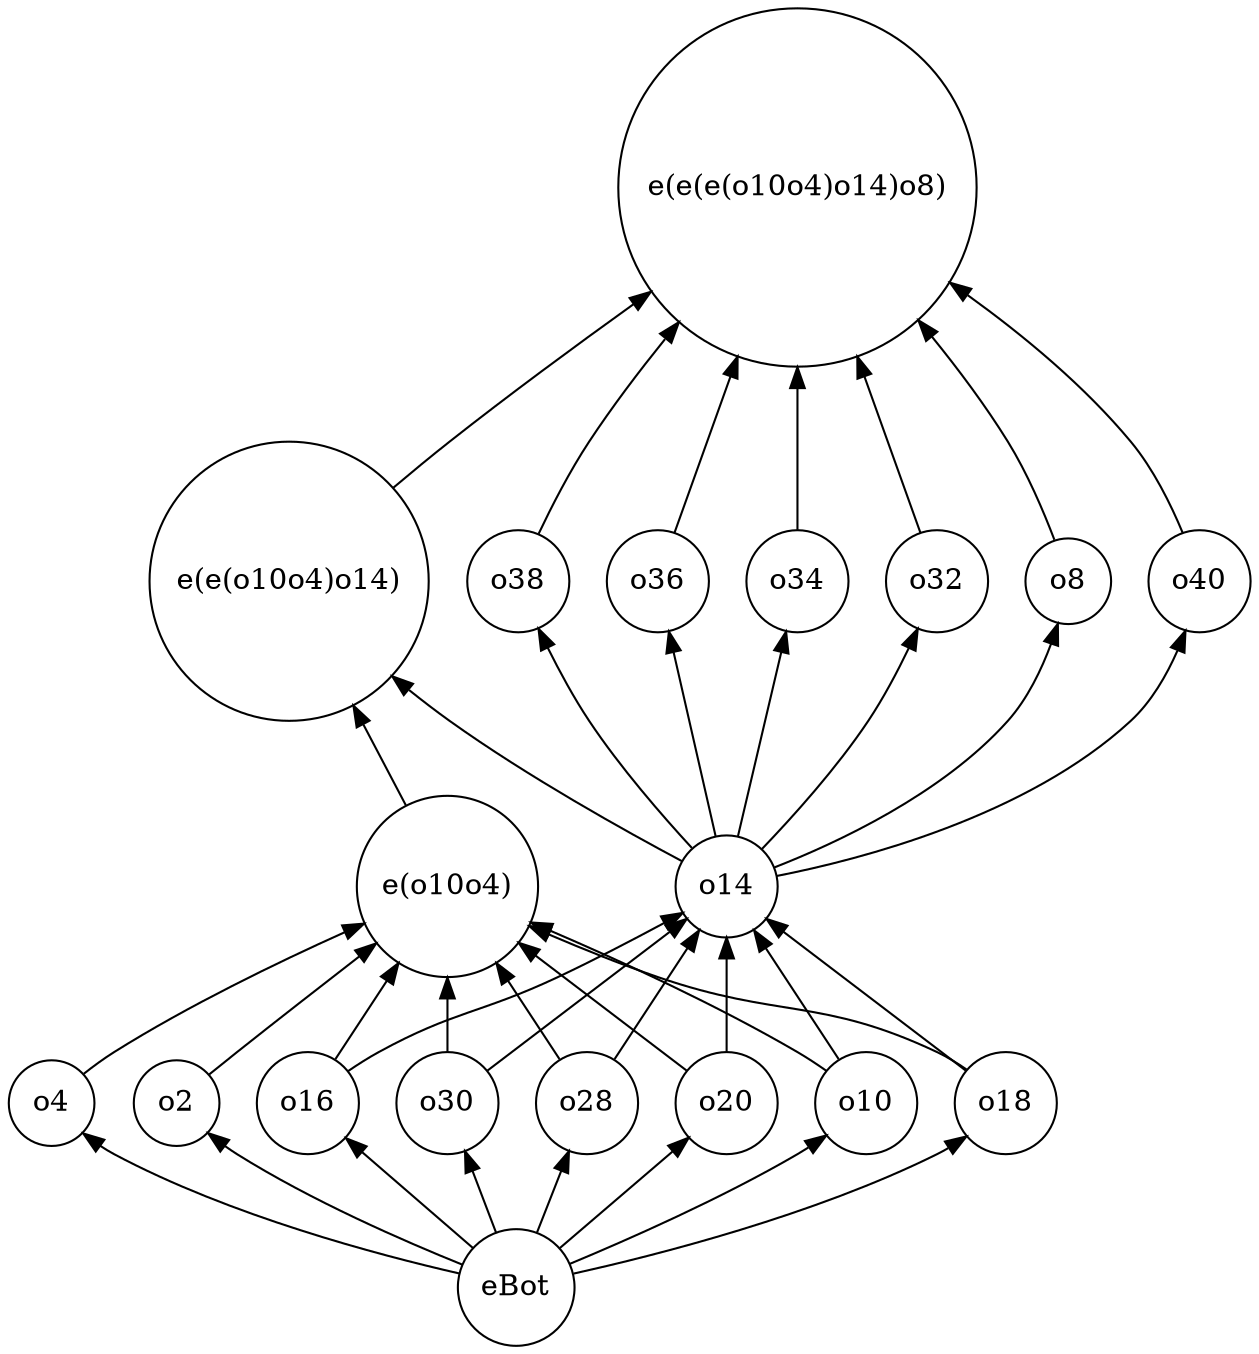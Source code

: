 strict digraph "priss2013-table01_o26_d" {
	graph [bb="0,0,593.85,641.86",
		rankdir=BT
	];
	node [label="\N"];
	eBot	 [height=0.77632,
		pos="241.15,27.948",
		shape=circle,
		width=0.77632];
	o16	 [height=0.68605,
		pos="141.15,116.59",
		shape=circle,
		width=0.68605];
	eBot -> o16	 [pos="e,159.49,99.702 220.43,46.9 204.99,60.276 183.8,78.634 167.22,93.006"];
	o30	 [height=0.68605,
		pos="208.15,116.59",
		shape=circle,
		width=0.68605];
	eBot -> o30	 [pos="e,216.68,93.188 231.43,54.475 227.95,63.589 224,73.975 220.35,83.567"];
	o4	 [height=0.55967,
		pos="20.148,116.59",
		shape=circle,
		width=0.55967];
	eBot -> o4	 [pos="e,34.441,102.17 213.79,34.566 175.35,43.188 103.92,61.907 49.148,91.895 46.903,93.125 44.662,94.537 42.477,96.046"];
	o28	 [height=0.68605,
		pos="275.15,116.59",
		shape=circle,
		width=0.68605];
	eBot -> o28	 [pos="e,266.36,93.188 251.17,54.475 254.78,63.685 258.9,74.194 262.7,83.869"];
	o20	 [height=0.68605,
		pos="342.15,116.59",
		shape=circle,
		width=0.68605];
	eBot -> o20	 [pos="e,323.63,99.702 262.08,46.9 277.67,60.276 299.07,78.634 315.82,93.006"];
	o10	 [height=0.68605,
		pos="409.15,116.59",
		shape=circle,
		width=0.68605];
	eBot -> o10	 [pos="e,390.01,100.94 266.74,39.193 294.44,50.663 339.55,70.472 376.15,91.895 377.88,92.91 379.64,93.994 381.39,95.117"];
	o18	 [height=0.68605,
		pos="476.15,116.59",
		shape=circle,
		width=0.68605];
	eBot -> o18	 [pos="e,457.26,100.47 268.34,34.498 308.15,43.261 383.97,62.398 443.15,91.895 444.95,92.792 446.75,93.783 448.55,94.836"];
	o2	 [height=0.55967,
		pos="78.148,116.59",
		shape=circle,
		width=0.55967];
	eBot -> o2	 [pos="e,92.67,102.56 215.23,38.89 187.5,50.032 142.71,69.496 107.15,91.895 104.98,93.26 102.8,94.765 100.65,96.336"];
	"e(o10o4)"	 [height=1.2096,
		pos="208.15,220.84",
		shape=circle,
		width=1.2096];
	"e(e(o10o4)o14)"	 [height=1.8596,
		pos="132.15,367.33",
		shape=circle,
		width=1.8596];
	"e(o10o4)" -> "e(e(o10o4)o14)"	 [pos="e,163.01,307.65 188.18,259.8 181.93,271.69 174.83,285.19 167.83,298.49"];
	o16 -> "e(o10o4)"	 [pos="e,184.63,183.95 154.39,137.79 161.46,148.58 170.45,162.31 179.06,175.44"];
	o14	 [height=0.68605,
		pos="342.15,220.84",
		shape=circle,
		width=0.68605];
	o16 -> o14	 [pos="e,320.76,207.92 160.2,132.4 164.65,135.54 169.46,138.69 174.15,141.29 210.72,161.63 223.25,159.54 261.15,177.29 278.18,185.27 296.79,\
194.97 311.87,203.09"];
	"e(e(e(o10o4)o14)o8)"	 [height=2.3831,
		pos="376.15,556.06",
		shape=circle,
		width=2.3831];
	"e(e(o10o4)o14)" -> "e(e(e(o10o4)o14)o8)"	 [pos="e,305.62,506.51 181.89,412.62 190.53,419.99 199.52,427.45 208.15,434.27 236.62,456.78 268.78,480.34 297.29,500.61"];
	o30 -> "e(o10o4)"	 [pos="e,208.15,176.99 208.15,141.31 208.15,149.02 208.15,157.92 208.15,166.89"];
	o30 -> o14	 [pos="e,322.98,205.21 227.35,132.24 250.33,149.78 288.98,179.27 315.01,199.13"];
	o32	 [height=0.68605,
		pos="443.15,367.33",
		shape=circle,
		width=0.68605];
	o32 -> "e(e(e(o10o4)o14)o8)"	 [pos="e,404.92,474.88 435.07,390.85 428.34,409.59 418.3,437.58 408.41,465.16"];
	o14 -> "e(e(o10o4)o14)"	 [pos="e,181.36,321.34 320.51,232.92 293.37,247.18 245.83,273.34 208.15,300.38 201.86,304.89 195.47,309.82 189.21,314.88"];
	o14 -> o32	 [pos="e,433.75,344.19 359.16,238.91 373.81,254.17 394.92,277.58 410.15,300.38 417.37,311.2 424.05,323.81 429.49,335.09"];
	o8	 [height=0.55967,
		pos="506.15,367.33",
		shape=circle,
		width=0.55967];
	o14 -> o8	 [pos="e,501.33,347.51 365.15,230.02 394.65,241.55 445.72,265.2 477.15,300.38 486.68,311.05 493.49,325.36 498.1,337.92"];
	o40	 [height=0.68605,
		pos="569.15,367.33",
		shape=circle,
		width=0.68605];
	o14 -> o40	 [pos="e,562.02,343.61 366.41,226.06 406.11,234.09 485.49,254.98 535.15,300.38 545.2,309.57 552.75,322.42 558.15,334.34"];
	o38	 [height=0.68605,
		pos="242.15,367.33",
		shape=circle,
		width=0.68605];
	o14 -> o38	 [pos="e,251.58,344.21 325.12,239.25 310.72,254.55 290.1,277.82 275.15,300.38 267.97,311.22 261.29,323.84 255.85,335.12"];
	o36	 [height=0.68605,
		pos="309.15,367.33",
		shape=circle,
		width=0.68605];
	o14 -> o36	 [pos="e,314.44,343.17 336.85,245.05 331.39,268.96 322.83,306.43 316.67,333.4"];
	o34	 [height=0.68605,
		pos="376.15,367.33",
		shape=circle,
		width=0.68605];
	o14 -> o34	 [pos="e,370.7,343.17 347.61,245.05 353.24,268.96 362.05,306.43 368.4,333.4"];
	o4 -> "e(o10o4)"	 [pos="e,168.25,203.16 34.709,130.57 39.183,134.25 44.228,138.12 49.148,141.29 84.256,163.89 126.79,184.59 159.02,199.06"];
	o8 -> "e(e(e(o10o4)o14)o8)"	 [pos="e,434.21,492.43 499.7,386.65 494.52,400.28 486.58,419.07 477.15,434.27 466.5,451.44 453.58,468.76 440.59,484.72"];
	o40 -> "e(e(e(o10o4)o14)o8)"	 [pos="e,448.78,510.22 560.64,390.59 554.78,404.13 546.08,421.25 535.15,434.27 513.02,460.61 484.16,484.68 457.11,504.29"];
	o38 -> "e(e(e(o10o4)o14)o8)"	 [pos="e,318.73,492.02 251.63,390.41 257.66,403.56 266.02,420.35 275.15,434.27 286.22,451.17 299.32,468.38 312.35,484.31"];
	o28 -> "e(o10o4)"	 [pos="e,231.67,183.95 261.91,137.79 254.84,148.58 245.84,162.31 237.24,175.44"];
	o28 -> o14	 [pos="e,328.94,199.68 288.39,137.79 298.39,153.06 312.25,174.21 323.39,191.22"];
	o20 -> "e(o10o4)"	 [pos="e,242.34,193.74 322.95,132.24 304.09,146.63 274.7,169.06 250.38,187.62"];
	o20 -> o14	 [pos="e,342.15,195.9 342.15,141.31 342.15,154.5 342.15,171.16 342.15,185.73"];
	o36 -> "e(e(e(o10o4)o14)o8)"	 [pos="e,347.38,474.88 317.23,390.85 323.95,409.59 333.99,437.58 343.89,465.16"];
	o10 -> "e(o10o4)"	 [pos="e,248.24,203.59 390.01,132.25 385.56,135.39 380.77,138.58 376.15,141.29 337.68,163.83 291.67,184.97 257.53,199.63"];
	o10 -> o14	 [pos="e,355.36,199.68 395.91,137.79 385.91,153.06 372.05,174.21 360.9,191.22"];
	o34 -> "e(e(e(o10o4)o14)o8)"	 [pos="e,376.15,470.23 376.15,392.36 376.15,409.92 376.15,434.99 376.15,460.2"];
	o18 -> "e(o10o4)"	 [pos="e,247.55,201.55 457.33,132.87 452.87,135.98 447.99,139 443.15,141.29 387.01,167.84 366.87,157.08 308.15,177.29 291.15,183.14 272.95,\
190.53 256.79,197.5"];
	o18 -> o14	 [pos="e,361.31,205.21 456.95,132.24 433.96,149.78 395.32,179.27 369.28,199.13"];
	o2 -> "e(o10o4)"	 [pos="e,173.86,193.5 93.444,130.21 97.849,133.81 102.67,137.72 107.15,141.29 126.28,156.54 147.64,173.21 165.77,187.25"];
}
